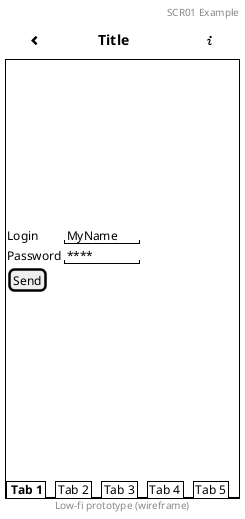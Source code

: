 @startsalt
title <&chevron-left> ""      "" Title ""        "" <&info>
header SCR01 Example
footer Low-fi prototype (wireframe)
{+
{
    .
    .
    .
    .
    .
    .
    .
    .
    .
  Login    | "MyName   "
  Password | "****     "
  [Send]   | .
    .
    .
    .
    .
    .
    .
    .
    .
    .
    .    
}
{

}
{/ <b> Tab 1 | Tab 2 | Tab 3 | Tab 4  | Tab 5 }
}

@endsalt

